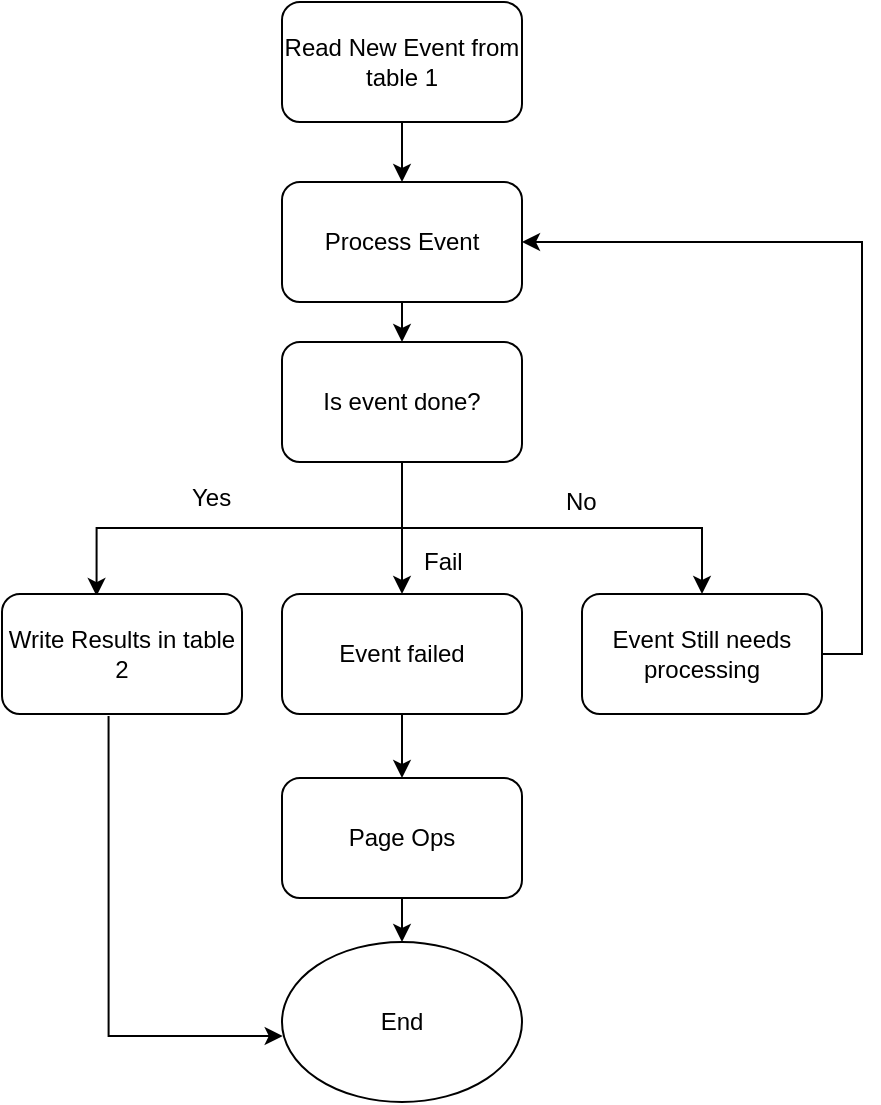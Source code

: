 <mxfile version="11.1.2" type="github"><diagram id="FACt21KnnoZb5LG0x3tA" name="Page-1"><mxGraphModel dx="1666" dy="742" grid="1" gridSize="10" guides="1" tooltips="1" connect="1" arrows="1" fold="1" page="1" pageScale="1" pageWidth="850" pageHeight="1100" math="0" shadow="0"><root><mxCell id="0"/><mxCell id="1" parent="0"/><mxCell id="D1ktn6DwR_G6cXIUpf1B-11" style="edgeStyle=orthogonalEdgeStyle;rounded=0;orthogonalLoop=1;jettySize=auto;html=1;exitX=0.5;exitY=1;exitDx=0;exitDy=0;entryX=0.5;entryY=0;entryDx=0;entryDy=0;" edge="1" parent="1" source="D1ktn6DwR_G6cXIUpf1B-1" target="D1ktn6DwR_G6cXIUpf1B-2"><mxGeometry relative="1" as="geometry"/></mxCell><mxCell id="D1ktn6DwR_G6cXIUpf1B-1" value="Read New Event from table 1" style="rounded=1;whiteSpace=wrap;html=1;" vertex="1" parent="1"><mxGeometry x="370" y="40" width="120" height="60" as="geometry"/></mxCell><mxCell id="D1ktn6DwR_G6cXIUpf1B-12" style="edgeStyle=orthogonalEdgeStyle;rounded=0;orthogonalLoop=1;jettySize=auto;html=1;exitX=0.5;exitY=1;exitDx=0;exitDy=0;entryX=0.5;entryY=0;entryDx=0;entryDy=0;" edge="1" parent="1" source="D1ktn6DwR_G6cXIUpf1B-2" target="D1ktn6DwR_G6cXIUpf1B-3"><mxGeometry relative="1" as="geometry"/></mxCell><mxCell id="D1ktn6DwR_G6cXIUpf1B-2" value="Process Event" style="rounded=1;whiteSpace=wrap;html=1;" vertex="1" parent="1"><mxGeometry x="370" y="130" width="120" height="60" as="geometry"/></mxCell><mxCell id="D1ktn6DwR_G6cXIUpf1B-13" style="edgeStyle=orthogonalEdgeStyle;rounded=0;orthogonalLoop=1;jettySize=auto;html=1;exitX=0.5;exitY=1;exitDx=0;exitDy=0;entryX=0.394;entryY=0.017;entryDx=0;entryDy=0;entryPerimeter=0;" edge="1" parent="1" source="D1ktn6DwR_G6cXIUpf1B-3" target="D1ktn6DwR_G6cXIUpf1B-4"><mxGeometry relative="1" as="geometry"><mxPoint x="280" y="280" as="targetPoint"/></mxGeometry></mxCell><mxCell id="D1ktn6DwR_G6cXIUpf1B-14" style="edgeStyle=orthogonalEdgeStyle;rounded=0;orthogonalLoop=1;jettySize=auto;html=1;exitX=0.5;exitY=1;exitDx=0;exitDy=0;" edge="1" parent="1" source="D1ktn6DwR_G6cXIUpf1B-3" target="D1ktn6DwR_G6cXIUpf1B-5"><mxGeometry relative="1" as="geometry"/></mxCell><mxCell id="D1ktn6DwR_G6cXIUpf1B-15" style="edgeStyle=orthogonalEdgeStyle;rounded=0;orthogonalLoop=1;jettySize=auto;html=1;exitX=0.5;exitY=1;exitDx=0;exitDy=0;" edge="1" parent="1" source="D1ktn6DwR_G6cXIUpf1B-3" target="D1ktn6DwR_G6cXIUpf1B-7"><mxGeometry relative="1" as="geometry"/></mxCell><mxCell id="D1ktn6DwR_G6cXIUpf1B-3" value="Is event done?" style="rounded=1;whiteSpace=wrap;html=1;" vertex="1" parent="1"><mxGeometry x="370" y="210" width="120" height="60" as="geometry"/></mxCell><mxCell id="D1ktn6DwR_G6cXIUpf1B-17" style="edgeStyle=orthogonalEdgeStyle;rounded=0;orthogonalLoop=1;jettySize=auto;html=1;exitX=0.5;exitY=1;exitDx=0;exitDy=0;entryX=0.5;entryY=0;entryDx=0;entryDy=0;" edge="1" parent="1" source="D1ktn6DwR_G6cXIUpf1B-5" target="D1ktn6DwR_G6cXIUpf1B-8"><mxGeometry relative="1" as="geometry"/></mxCell><mxCell id="D1ktn6DwR_G6cXIUpf1B-19" style="edgeStyle=orthogonalEdgeStyle;rounded=0;orthogonalLoop=1;jettySize=auto;html=1;entryX=0.003;entryY=0.588;entryDx=0;entryDy=0;entryPerimeter=0;exitX=0.444;exitY=1.017;exitDx=0;exitDy=0;exitPerimeter=0;" edge="1" parent="1" source="D1ktn6DwR_G6cXIUpf1B-4" target="D1ktn6DwR_G6cXIUpf1B-10"><mxGeometry relative="1" as="geometry"/></mxCell><mxCell id="D1ktn6DwR_G6cXIUpf1B-4" value="Write Results in table 2" style="rounded=1;whiteSpace=wrap;html=1;" vertex="1" parent="1"><mxGeometry x="230" y="336" width="120" height="60" as="geometry"/></mxCell><mxCell id="D1ktn6DwR_G6cXIUpf1B-5" value="Event failed" style="rounded=1;whiteSpace=wrap;html=1;" vertex="1" parent="1"><mxGeometry x="370" y="336" width="120" height="60" as="geometry"/></mxCell><mxCell id="D1ktn6DwR_G6cXIUpf1B-16" style="edgeStyle=orthogonalEdgeStyle;rounded=0;orthogonalLoop=1;jettySize=auto;html=1;entryX=1;entryY=0.5;entryDx=0;entryDy=0;exitX=1;exitY=0.5;exitDx=0;exitDy=0;" edge="1" parent="1" source="D1ktn6DwR_G6cXIUpf1B-7" target="D1ktn6DwR_G6cXIUpf1B-2"><mxGeometry relative="1" as="geometry"/></mxCell><mxCell id="D1ktn6DwR_G6cXIUpf1B-7" value="Event Still needs processing" style="rounded=1;whiteSpace=wrap;html=1;" vertex="1" parent="1"><mxGeometry x="520" y="336" width="120" height="60" as="geometry"/></mxCell><mxCell id="D1ktn6DwR_G6cXIUpf1B-18" style="edgeStyle=orthogonalEdgeStyle;rounded=0;orthogonalLoop=1;jettySize=auto;html=1;exitX=0.5;exitY=1;exitDx=0;exitDy=0;" edge="1" parent="1" source="D1ktn6DwR_G6cXIUpf1B-8" target="D1ktn6DwR_G6cXIUpf1B-10"><mxGeometry relative="1" as="geometry"/></mxCell><mxCell id="D1ktn6DwR_G6cXIUpf1B-8" value="Page Ops" style="rounded=1;whiteSpace=wrap;html=1;" vertex="1" parent="1"><mxGeometry x="370" y="428" width="120" height="60" as="geometry"/></mxCell><mxCell id="D1ktn6DwR_G6cXIUpf1B-10" value="End" style="ellipse;whiteSpace=wrap;html=1;" vertex="1" parent="1"><mxGeometry x="370" y="510" width="120" height="80" as="geometry"/></mxCell><mxCell id="D1ktn6DwR_G6cXIUpf1B-20" value="Yes" style="text;html=1;resizable=0;points=[];autosize=1;align=left;verticalAlign=top;spacingTop=-4;" vertex="1" parent="1"><mxGeometry x="323" y="278" width="40" height="10" as="geometry"/></mxCell><mxCell id="D1ktn6DwR_G6cXIUpf1B-21" value="No" style="text;html=1;resizable=0;points=[];autosize=1;align=left;verticalAlign=top;spacingTop=-4;" vertex="1" parent="1"><mxGeometry x="510" y="280" width="30" height="10" as="geometry"/></mxCell><mxCell id="D1ktn6DwR_G6cXIUpf1B-22" value="Fail" style="text;html=1;resizable=0;points=[];autosize=1;align=left;verticalAlign=top;spacingTop=-4;" vertex="1" parent="1"><mxGeometry x="439" y="310" width="40" height="10" as="geometry"/></mxCell></root></mxGraphModel></diagram></mxfile>